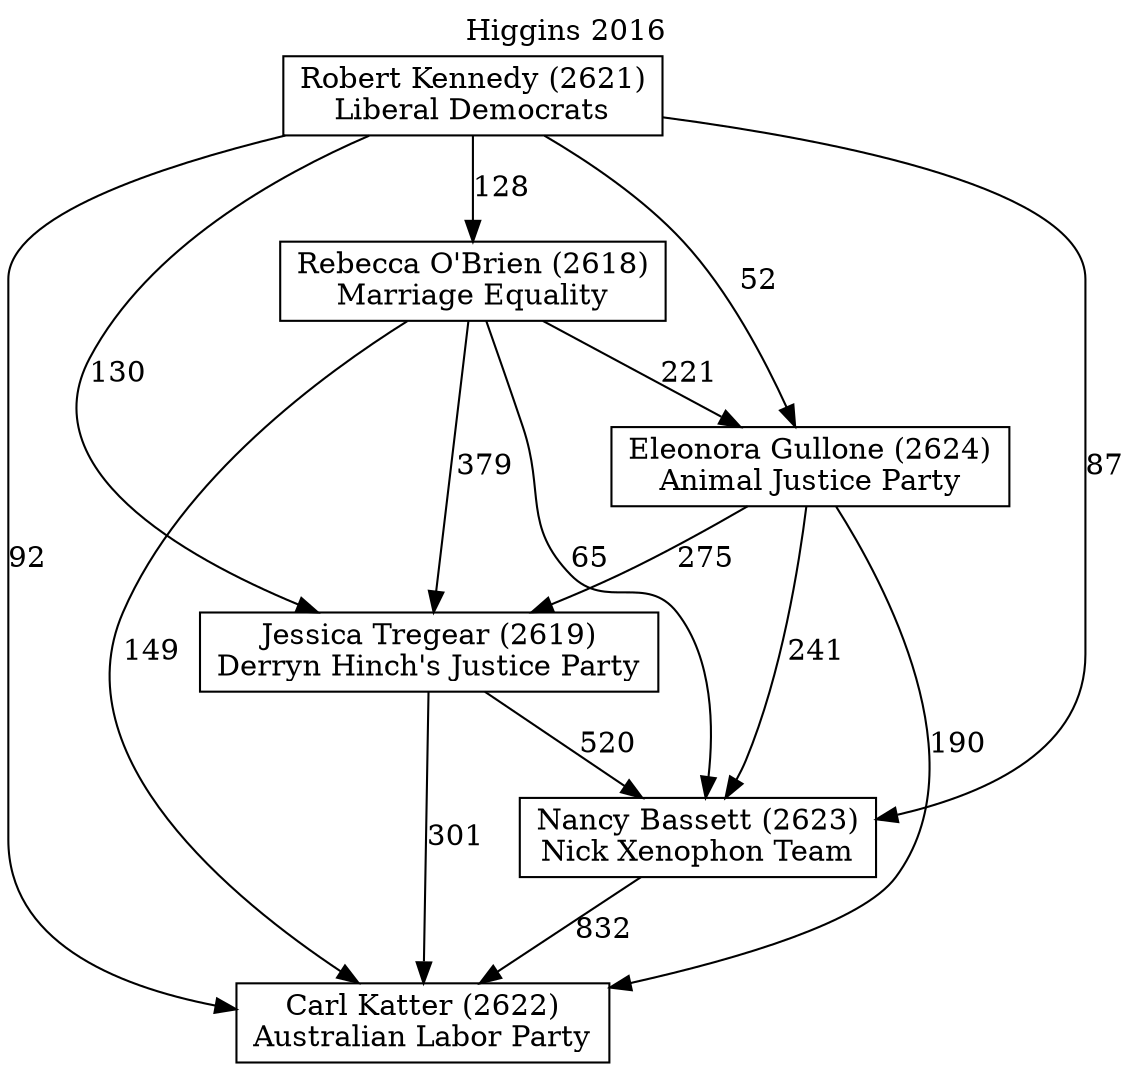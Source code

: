 // House preference flow
digraph "Carl Katter (2622)_Higgins_2016" {
	graph [label="Higgins 2016" labelloc=t mclimit=10]
	node [shape=box]
	"Rebecca O'Brien (2618)" [label="Rebecca O'Brien (2618)
Marriage Equality"]
	"Robert Kennedy (2621)" [label="Robert Kennedy (2621)
Liberal Democrats"]
	"Jessica Tregear (2619)" [label="Jessica Tregear (2619)
Derryn Hinch's Justice Party"]
	"Eleonora Gullone (2624)" [label="Eleonora Gullone (2624)
Animal Justice Party"]
	"Carl Katter (2622)" [label="Carl Katter (2622)
Australian Labor Party"]
	"Nancy Bassett (2623)" [label="Nancy Bassett (2623)
Nick Xenophon Team"]
	"Jessica Tregear (2619)" -> "Carl Katter (2622)" [label=301]
	"Eleonora Gullone (2624)" -> "Carl Katter (2622)" [label=190]
	"Robert Kennedy (2621)" -> "Eleonora Gullone (2624)" [label=52]
	"Robert Kennedy (2621)" -> "Carl Katter (2622)" [label=92]
	"Rebecca O'Brien (2618)" -> "Jessica Tregear (2619)" [label=379]
	"Rebecca O'Brien (2618)" -> "Carl Katter (2622)" [label=149]
	"Robert Kennedy (2621)" -> "Jessica Tregear (2619)" [label=130]
	"Rebecca O'Brien (2618)" -> "Eleonora Gullone (2624)" [label=221]
	"Rebecca O'Brien (2618)" -> "Nancy Bassett (2623)" [label=65]
	"Eleonora Gullone (2624)" -> "Jessica Tregear (2619)" [label=275]
	"Jessica Tregear (2619)" -> "Nancy Bassett (2623)" [label=520]
	"Nancy Bassett (2623)" -> "Carl Katter (2622)" [label=832]
	"Robert Kennedy (2621)" -> "Nancy Bassett (2623)" [label=87]
	"Eleonora Gullone (2624)" -> "Nancy Bassett (2623)" [label=241]
	"Robert Kennedy (2621)" -> "Rebecca O'Brien (2618)" [label=128]
}
